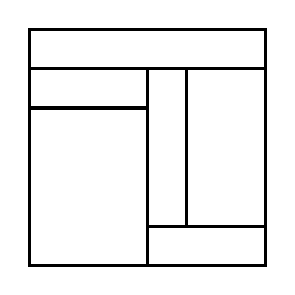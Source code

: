 \begin{tikzpicture}[very thick, scale=.5]
    \draw (0,5) rectangle (6,6);
    \draw (0,4) rectangle (3,5);
    \draw (0,0) rectangle (3,4);
    \draw (3,1) rectangle (4,5);
    \draw (4,1) rectangle (6,5);
    \draw (3,0) rectangle (6,1);
\end{tikzpicture}
